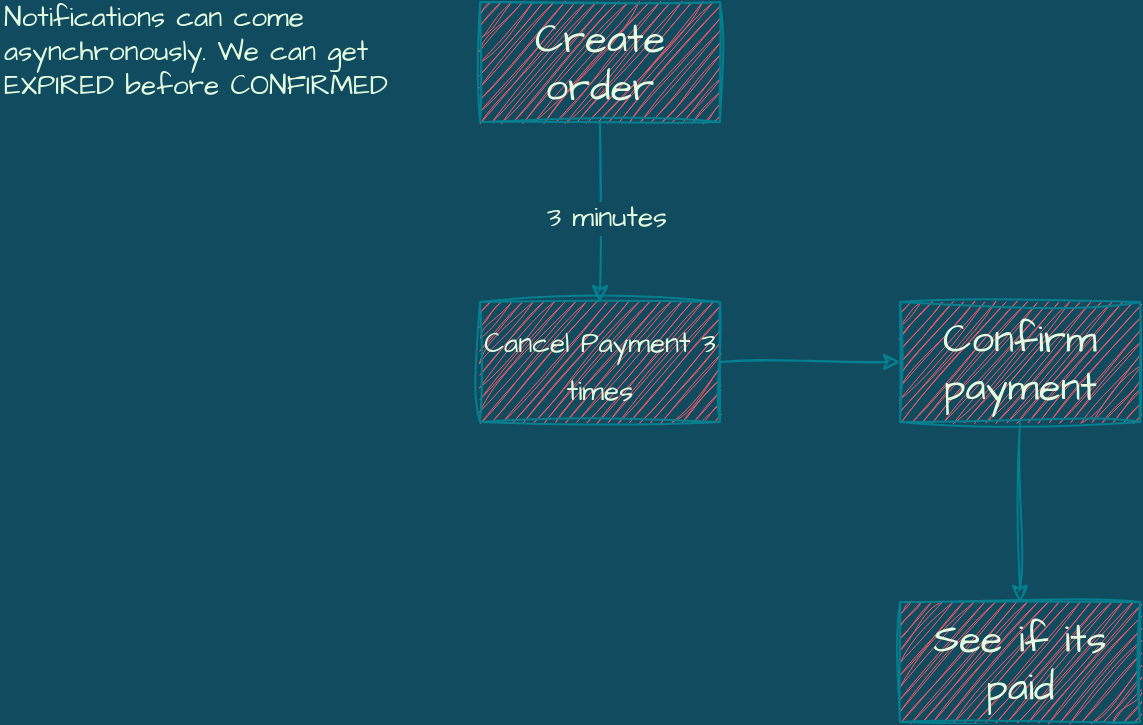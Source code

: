 <mxfile version="20.6.0" type="github">
  <diagram id="Nx-QAsCa5HQ8IxGvq1Fd" name="Strona-1">
    <mxGraphModel dx="652" dy="441" grid="1" gridSize="10" guides="1" tooltips="1" connect="1" arrows="1" fold="1" page="1" pageScale="1" pageWidth="827" pageHeight="1169" background="#114B5F" math="0" shadow="0">
      <root>
        <mxCell id="0" />
        <mxCell id="1" parent="0" />
        <mxCell id="cGgM-gLB_29vYFhb5zrG-23" style="edgeStyle=orthogonalEdgeStyle;rounded=0;sketch=1;hachureGap=4;jiggle=2;orthogonalLoop=1;jettySize=auto;html=1;strokeColor=#028090;fontFamily=Architects Daughter;fontSource=https%3A%2F%2Ffonts.googleapis.com%2Fcss%3Ffamily%3DArchitects%2BDaughter;fontSize=16;fontColor=#E4FDE1;fillColor=#F45B69;labelBackgroundColor=#114B5F;" edge="1" parent="1" source="cGgM-gLB_29vYFhb5zrG-21" target="cGgM-gLB_29vYFhb5zrG-22">
          <mxGeometry relative="1" as="geometry" />
        </mxCell>
        <mxCell id="cGgM-gLB_29vYFhb5zrG-26" value="&lt;span style=&quot;background-color: transparent;&quot;&gt;3 minutes&lt;/span&gt;" style="edgeLabel;html=1;align=center;verticalAlign=middle;resizable=0;points=[];fontSize=14;fontFamily=Architects Daughter;fontColor=#E4FDE1;labelBackgroundColor=#114B5F;" vertex="1" connectable="0" parent="cGgM-gLB_29vYFhb5zrG-23">
          <mxGeometry x="0.05" y="3" relative="1" as="geometry">
            <mxPoint as="offset" />
          </mxGeometry>
        </mxCell>
        <mxCell id="cGgM-gLB_29vYFhb5zrG-21" value="Create order" style="rounded=0;whiteSpace=wrap;html=1;labelBackgroundColor=none;sketch=1;hachureGap=4;jiggle=2;strokeColor=#028090;fontFamily=Architects Daughter;fontSource=https%3A%2F%2Ffonts.googleapis.com%2Fcss%3Ffamily%3DArchitects%2BDaughter;fontSize=20;fontColor=#E4FDE1;fillColor=#F45B69;" vertex="1" parent="1">
          <mxGeometry x="280" y="40" width="120" height="60" as="geometry" />
        </mxCell>
        <mxCell id="cGgM-gLB_29vYFhb5zrG-25" value="" style="edgeStyle=orthogonalEdgeStyle;rounded=0;sketch=1;hachureGap=4;jiggle=2;orthogonalLoop=1;jettySize=auto;html=1;strokeColor=#028090;fontFamily=Architects Daughter;fontSource=https%3A%2F%2Ffonts.googleapis.com%2Fcss%3Ffamily%3DArchitects%2BDaughter;fontSize=14;fontColor=#E4FDE1;fillColor=#F45B69;labelBackgroundColor=#114B5F;" edge="1" parent="1" source="cGgM-gLB_29vYFhb5zrG-22" target="cGgM-gLB_29vYFhb5zrG-24">
          <mxGeometry relative="1" as="geometry" />
        </mxCell>
        <mxCell id="cGgM-gLB_29vYFhb5zrG-22" value="&lt;font style=&quot;font-size: 14px;&quot;&gt;Cancel Payment 3 times&lt;/font&gt;" style="rounded=0;whiteSpace=wrap;html=1;labelBackgroundColor=none;sketch=1;hachureGap=4;jiggle=2;strokeColor=#028090;fontFamily=Architects Daughter;fontSource=https%3A%2F%2Ffonts.googleapis.com%2Fcss%3Ffamily%3DArchitects%2BDaughter;fontSize=20;fontColor=#E4FDE1;fillColor=#F45B69;" vertex="1" parent="1">
          <mxGeometry x="280" y="190" width="120" height="60" as="geometry" />
        </mxCell>
        <mxCell id="cGgM-gLB_29vYFhb5zrG-28" value="" style="edgeStyle=orthogonalEdgeStyle;rounded=0;sketch=1;hachureGap=4;jiggle=2;orthogonalLoop=1;jettySize=auto;html=1;strokeColor=#028090;fontFamily=Architects Daughter;fontSource=https%3A%2F%2Ffonts.googleapis.com%2Fcss%3Ffamily%3DArchitects%2BDaughter;fontSize=16;fontColor=#E4FDE1;fillColor=#F45B69;" edge="1" parent="1" source="cGgM-gLB_29vYFhb5zrG-24" target="cGgM-gLB_29vYFhb5zrG-27">
          <mxGeometry relative="1" as="geometry" />
        </mxCell>
        <mxCell id="cGgM-gLB_29vYFhb5zrG-24" value="Confirm payment" style="rounded=0;whiteSpace=wrap;html=1;labelBackgroundColor=none;sketch=1;hachureGap=4;jiggle=2;strokeColor=#028090;fontFamily=Architects Daughter;fontSource=https%3A%2F%2Ffonts.googleapis.com%2Fcss%3Ffamily%3DArchitects%2BDaughter;fontSize=20;fontColor=#E4FDE1;fillColor=#F45B69;" vertex="1" parent="1">
          <mxGeometry x="490" y="190" width="120" height="60" as="geometry" />
        </mxCell>
        <mxCell id="cGgM-gLB_29vYFhb5zrG-27" value="See if its paid" style="rounded=0;whiteSpace=wrap;html=1;labelBackgroundColor=none;sketch=1;hachureGap=4;jiggle=2;strokeColor=#028090;fontFamily=Architects Daughter;fontSource=https%3A%2F%2Ffonts.googleapis.com%2Fcss%3Ffamily%3DArchitects%2BDaughter;fontSize=20;fontColor=#E4FDE1;fillColor=#F45B69;" vertex="1" parent="1">
          <mxGeometry x="490" y="340" width="120" height="60" as="geometry" />
        </mxCell>
        <mxCell id="cGgM-gLB_29vYFhb5zrG-30" value="&lt;div style=&quot;font-size: 14px;&quot; align=&quot;left&quot;&gt;&lt;font style=&quot;font-size: 14px;&quot;&gt;Notifications can come asynchronously. We can get EXPIRED before CONFIRMED&lt;/font&gt;&lt;/div&gt;" style="text;html=1;strokeColor=none;fillColor=none;align=left;verticalAlign=middle;whiteSpace=wrap;rounded=0;sketch=1;hachureGap=4;jiggle=2;fontFamily=Architects Daughter;fontSource=https%3A%2F%2Ffonts.googleapis.com%2Fcss%3Ffamily%3DArchitects%2BDaughter;fontSize=20;fontColor=#E4FDE1;" vertex="1" parent="1">
          <mxGeometry x="40" y="50" width="220" height="30" as="geometry" />
        </mxCell>
      </root>
    </mxGraphModel>
  </diagram>
</mxfile>
